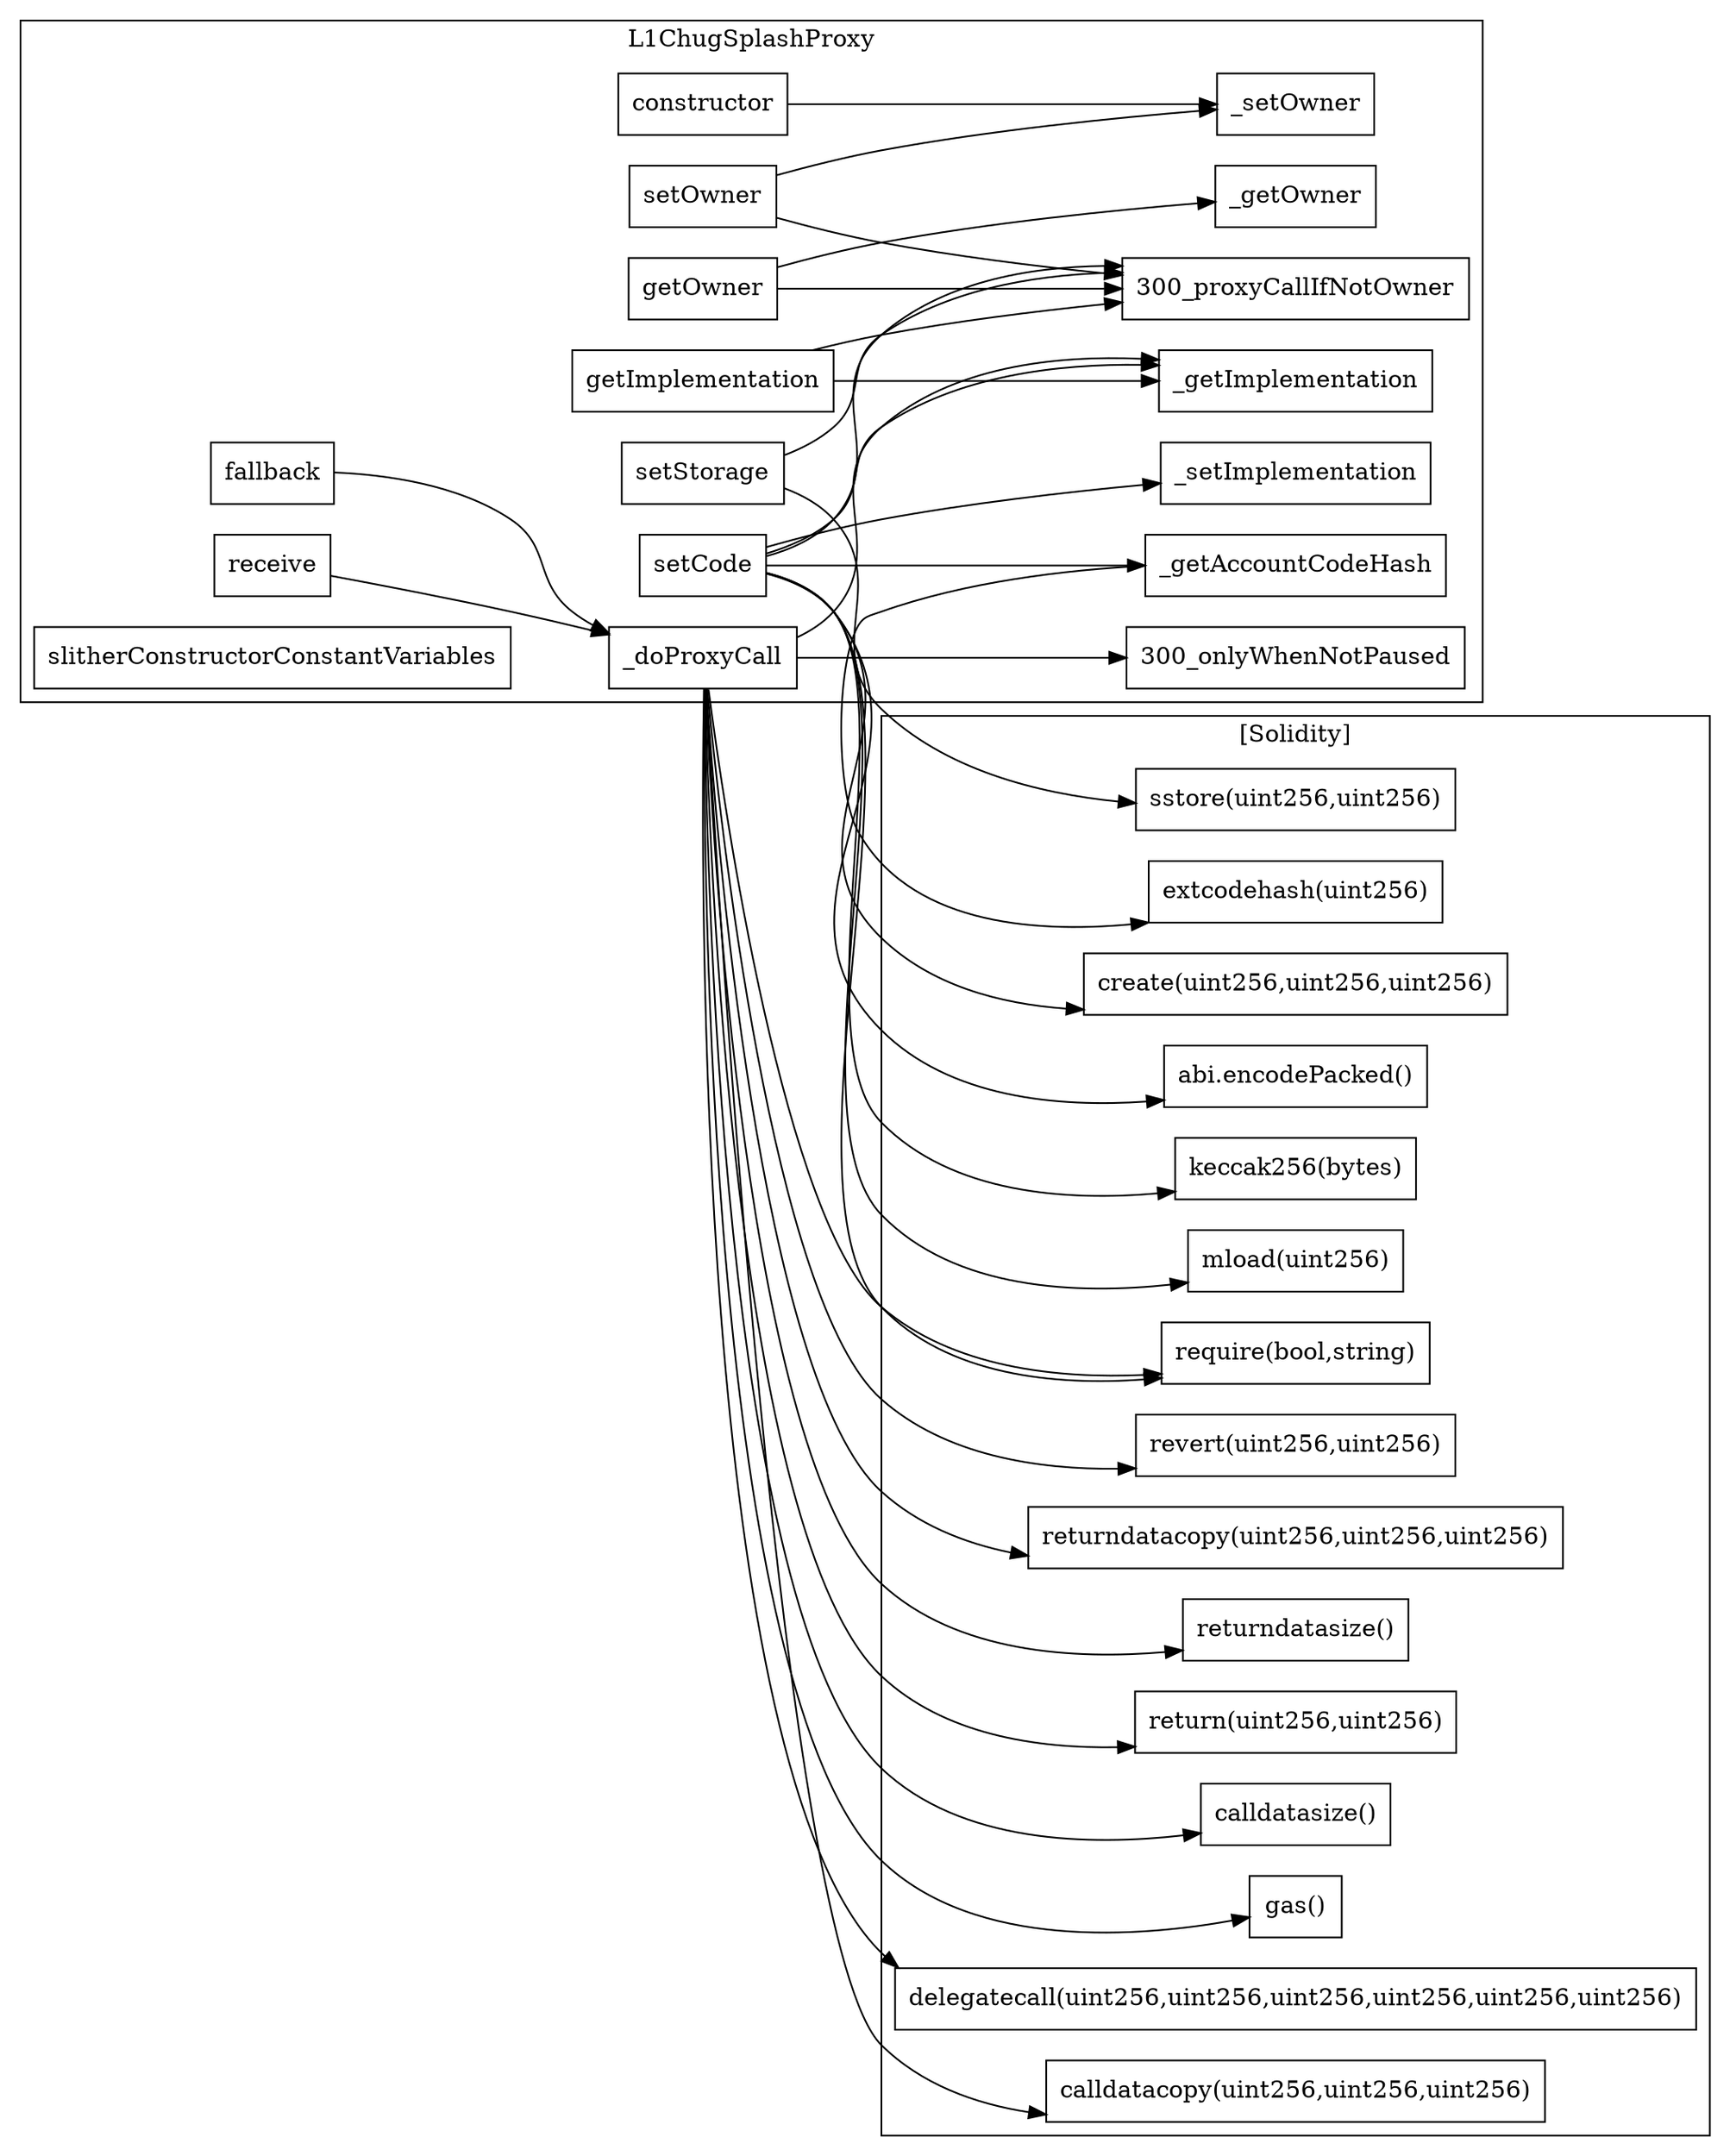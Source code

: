 strict digraph {
rankdir="LR"
node [shape=box]
subgraph cluster_300_L1ChugSplashProxy {
label = "L1ChugSplashProxy"
"300_getOwner" [label="getOwner"]
"300_constructor" [label="constructor"]
"300_getImplementation" [label="getImplementation"]
"300_receive" [label="receive"]
"300_setOwner" [label="setOwner"]
"300_fallback" [label="fallback"]
"300__getImplementation" [label="_getImplementation"]
"300__setOwner" [label="_setOwner"]
"300__getOwner" [label="_getOwner"]
"300_setCode" [label="setCode"]
"300__doProxyCall" [label="_doProxyCall"]
"300__getAccountCodeHash" [label="_getAccountCodeHash"]
"300_slitherConstructorConstantVariables" [label="slitherConstructorConstantVariables"]
"300__setImplementation" [label="_setImplementation"]
"300_setStorage" [label="setStorage"]
"300_receive" -> "300__doProxyCall"
"300__doProxyCall" -> "300_onlyWhenNotPaused"
"300_setOwner" -> "300_proxyCallIfNotOwner"
"300_setCode" -> "300__getImplementation"
"300_setStorage" -> "300_proxyCallIfNotOwner"
"300_getOwner" -> "300__getOwner"
"300_setCode" -> "300__setImplementation"
"300__doProxyCall" -> "300__getImplementation"
"300_setOwner" -> "300__setOwner"
"300_getImplementation" -> "300_proxyCallIfNotOwner"
"300_getImplementation" -> "300__getImplementation"
"300_setCode" -> "300__getAccountCodeHash"
"300_constructor" -> "300__setOwner"
"300_setCode" -> "300_proxyCallIfNotOwner"
"300_fallback" -> "300__doProxyCall"
"300_getOwner" -> "300_proxyCallIfNotOwner"
}subgraph cluster_solidity {
label = "[Solidity]"
"returndatasize()" 
"return(uint256,uint256)" 
"require(bool,string)" 
"gas()" 
"delegatecall(uint256,uint256,uint256,uint256,uint256,uint256)" 
"mload(uint256)" 
"create(uint256,uint256,uint256)" 
"sstore(uint256,uint256)" 
"keccak256(bytes)" 
"calldatacopy(uint256,uint256,uint256)" 
"revert(uint256,uint256)" 
"returndatacopy(uint256,uint256,uint256)" 
"extcodehash(uint256)" 
"calldatasize()" 
"abi.encodePacked()" 
"300_setCode" -> "mload(uint256)"
"300_setCode" -> "keccak256(bytes)"
"300__doProxyCall" -> "calldatacopy(uint256,uint256,uint256)"
"300__doProxyCall" -> "gas()"
"300__doProxyCall" -> "calldatasize()"
"300__doProxyCall" -> "returndatacopy(uint256,uint256,uint256)"
"300_setCode" -> "abi.encodePacked()"
"300_setCode" -> "create(uint256,uint256,uint256)"
"300_setCode" -> "require(bool,string)"
"300__getAccountCodeHash" -> "extcodehash(uint256)"
"300__doProxyCall" -> "require(bool,string)"
"300__doProxyCall" -> "returndatasize()"
"300_setStorage" -> "sstore(uint256,uint256)"
"300__doProxyCall" -> "revert(uint256,uint256)"
"300__doProxyCall" -> "delegatecall(uint256,uint256,uint256,uint256,uint256,uint256)"
"300__doProxyCall" -> "return(uint256,uint256)"
}
}